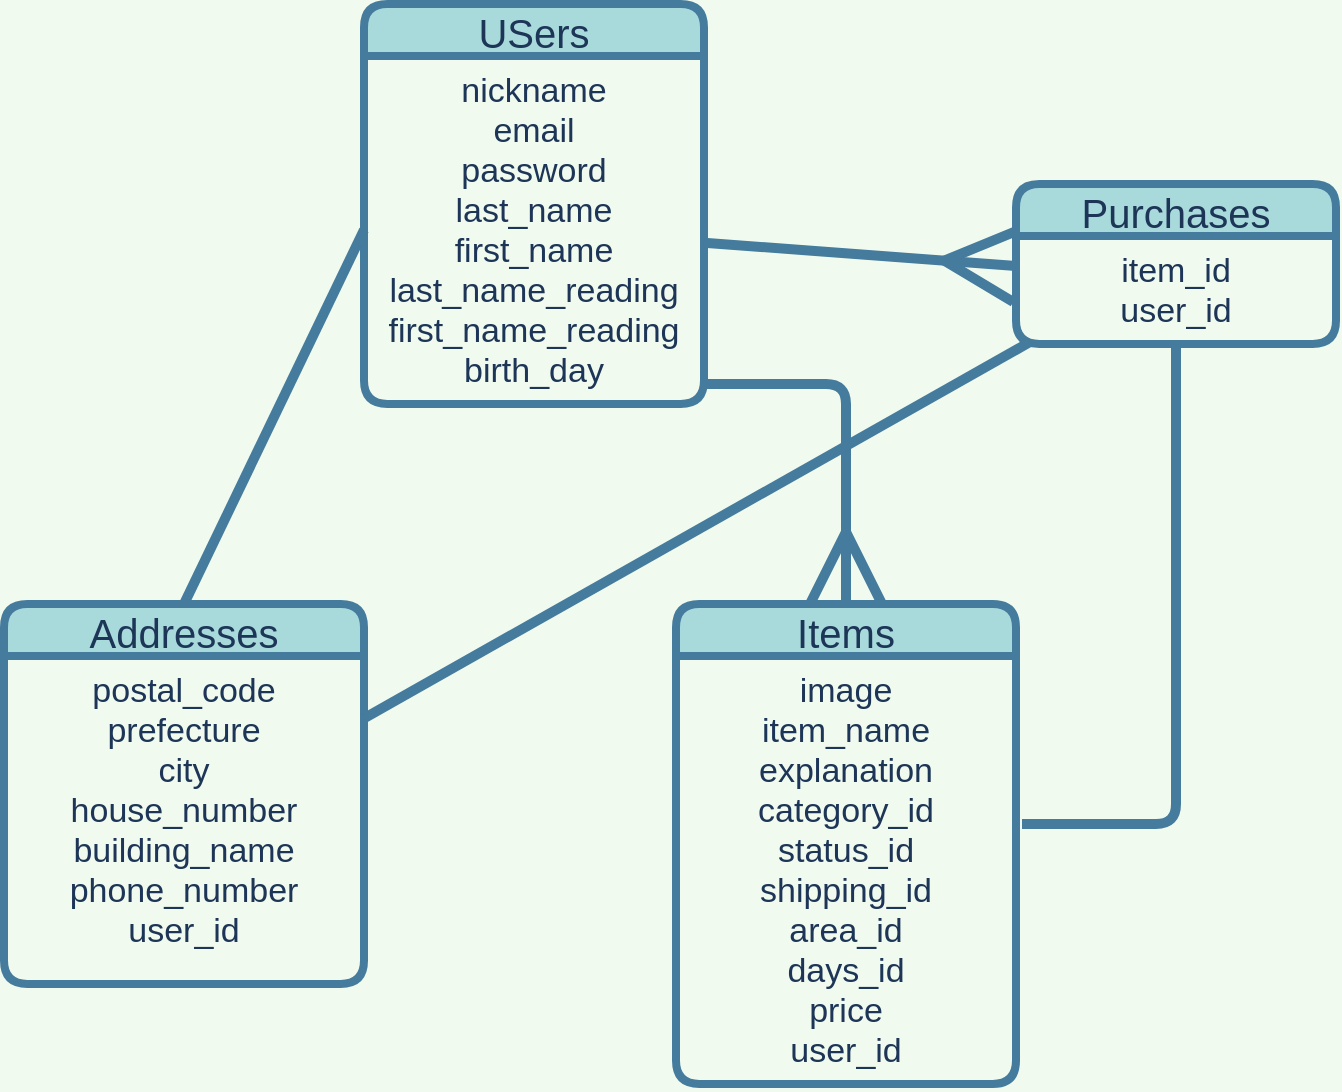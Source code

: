 <mxfile version="13.10.0" type="embed">
    <diagram id="lF-s3Sog6GxGbShrsrFU" name="ページ1">
        <mxGraphModel dx="645" dy="585" grid="1" gridSize="10" guides="1" tooltips="1" connect="1" arrows="1" fold="1" page="1" pageScale="1" pageWidth="827" pageHeight="1169" background="#F1FAEE" math="0" shadow="0">
            <root>
                <mxCell id="0"/>
                <mxCell id="1" parent="0"/>
                <mxCell id="20" value="USers" style="swimlane;fontStyle=0;childLayout=stackLayout;horizontal=1;startSize=26;horizontalStack=0;resizeParent=1;resizeParentMax=0;resizeLast=0;collapsible=1;marginBottom=0;align=center;fontSize=20;labelBackgroundColor=none;fillColor=#A8DADC;fontColor=#1D3557;strokeWidth=4;strokeColor=#457B9D;rounded=1;" vertex="1" parent="1">
                    <mxGeometry x="244" y="20" width="170" height="200" as="geometry"/>
                </mxCell>
                <mxCell id="21" value="nickname&#10;email&#10;password&#10;last_name&#10;first_name&#10;last_name_reading&#10;first_name_reading&#10;birth_day&#10;" style="text;strokeColor=none;fillColor=none;spacingLeft=4;spacingRight=4;overflow=hidden;rotatable=0;points=[[0,0.5],[1,0.5]];portConstraint=eastwest;fontSize=17;align=center;fontColor=#1D3557;rounded=1;" vertex="1" parent="20">
                    <mxGeometry y="26" width="170" height="174" as="geometry"/>
                </mxCell>
                <mxCell id="28" value="Items" style="swimlane;fontStyle=0;childLayout=stackLayout;horizontal=1;startSize=26;horizontalStack=0;resizeParent=1;resizeParentMax=0;resizeLast=0;collapsible=1;marginBottom=0;align=center;fontSize=20;labelBackgroundColor=none;strokeWidth=4;fillColor=#A8DADC;fontColor=#1D3557;strokeColor=#457B9D;rounded=1;" vertex="1" parent="1">
                    <mxGeometry x="400" y="320" width="170" height="240" as="geometry"/>
                </mxCell>
                <mxCell id="31" value="image&#10;item_name&#10;explanation&#10;category_id&#10;status_id&#10;shipping_id&#10;area_id&#10;days_id&#10;price&#10;user_id" style="text;strokeColor=none;fillColor=none;spacingLeft=4;spacingRight=4;overflow=hidden;rotatable=0;points=[[0,0.5],[1,0.5]];portConstraint=eastwest;fontSize=17;align=center;fontColor=#1D3557;rounded=1;" vertex="1" parent="28">
                    <mxGeometry y="26" width="170" height="214" as="geometry"/>
                </mxCell>
                <mxCell id="32" value="Addresses" style="swimlane;fontStyle=0;childLayout=stackLayout;horizontal=1;startSize=26;horizontalStack=0;resizeParent=1;resizeParentMax=0;resizeLast=0;collapsible=1;marginBottom=0;align=center;fontSize=20;labelBackgroundColor=none;strokeWidth=4;fillColor=#A8DADC;fontColor=#1D3557;strokeColor=#457B9D;rounded=1;" vertex="1" parent="1">
                    <mxGeometry x="64" y="320" width="180" height="190" as="geometry"/>
                </mxCell>
                <mxCell id="35" value="postal_code&#10;prefecture&#10;city&#10;house_number&#10;building_name&#10;phone_number&#10;user_id" style="text;strokeColor=none;fillColor=none;spacingLeft=4;spacingRight=4;overflow=hidden;rotatable=0;points=[[0,0.5],[1,0.5]];portConstraint=eastwest;fontSize=17;align=center;fontColor=#1D3557;rounded=1;" vertex="1" parent="32">
                    <mxGeometry y="26" width="180" height="164" as="geometry"/>
                </mxCell>
                <mxCell id="40" value="Purchases" style="swimlane;fontStyle=0;childLayout=stackLayout;horizontal=1;startSize=26;horizontalStack=0;resizeParent=1;resizeParentMax=0;resizeLast=0;collapsible=1;marginBottom=0;align=center;fontSize=20;labelBackgroundColor=none;strokeWidth=4;fillColor=#A8DADC;fontColor=#1D3557;strokeColor=#457B9D;rounded=1;" vertex="1" parent="1">
                    <mxGeometry x="570" y="110" width="160" height="80" as="geometry"/>
                </mxCell>
                <mxCell id="55" style="edgeStyle=none;orthogonalLoop=1;jettySize=auto;html=1;entryX=0;entryY=0.278;entryDx=0;entryDy=0;entryPerimeter=0;endSize=30;strokeWidth=5;fontSize=20;endArrow=ERmany;endFill=0;strokeColor=#457B9D;fontColor=#1D3557;labelBackgroundColor=#F1FAEE;" edge="1" parent="1" source="21" target="43">
                    <mxGeometry relative="1" as="geometry"/>
                </mxCell>
                <mxCell id="56" style="edgeStyle=none;orthogonalLoop=1;jettySize=auto;html=1;endArrow=none;endFill=0;endSize=20;strokeWidth=5;fontSize=20;strokeColor=#457B9D;fontColor=#1D3557;labelBackgroundColor=#F1FAEE;" edge="1" parent="1" source="43">
                    <mxGeometry relative="1" as="geometry">
                        <mxPoint x="573" y="430" as="targetPoint"/>
                        <Array as="points">
                            <mxPoint x="650" y="430"/>
                        </Array>
                    </mxGeometry>
                </mxCell>
                <mxCell id="43" value="item_id&#10;user_id&#10;" style="text;strokeColor=none;fillColor=none;spacingLeft=4;spacingRight=4;overflow=hidden;rotatable=0;points=[[0,0.5],[1,0.5]];portConstraint=eastwest;fontSize=17;align=center;fontColor=#1D3557;rounded=1;" vertex="1" parent="1">
                    <mxGeometry x="570" y="136" width="160" height="54" as="geometry"/>
                </mxCell>
                <mxCell id="57" style="edgeStyle=none;orthogonalLoop=1;jettySize=auto;html=1;exitX=0;exitY=0.5;exitDx=0;exitDy=0;entryX=0.5;entryY=0;entryDx=0;entryDy=0;endArrow=none;endFill=0;endSize=20;strokeWidth=5;fontSize=20;strokeColor=#457B9D;fontColor=#1D3557;labelBackgroundColor=#F1FAEE;" edge="1" parent="1" source="21" target="32">
                    <mxGeometry relative="1" as="geometry"/>
                </mxCell>
                <mxCell id="58" style="edgeStyle=none;orthogonalLoop=1;jettySize=auto;html=1;entryX=0.5;entryY=0;entryDx=0;entryDy=0;endArrow=ERmany;endFill=0;endSize=30;strokeWidth=5;fontSize=20;strokeColor=#457B9D;fontColor=#1D3557;labelBackgroundColor=#F1FAEE;" edge="1" parent="1" target="28">
                    <mxGeometry relative="1" as="geometry">
                        <mxPoint x="415" y="210" as="sourcePoint"/>
                        <Array as="points">
                            <mxPoint x="485" y="210"/>
                        </Array>
                    </mxGeometry>
                </mxCell>
                <mxCell id="60" style="edgeStyle=none;orthogonalLoop=1;jettySize=auto;html=1;entryX=0.044;entryY=0.981;entryDx=0;entryDy=0;endArrow=none;endFill=0;endSize=30;strokeWidth=5;fontSize=20;strokeColor=#457B9D;fontColor=#1D3557;labelBackgroundColor=#F1FAEE;entryPerimeter=0;" edge="1" parent="1" source="35" target="43">
                    <mxGeometry relative="1" as="geometry"/>
                </mxCell>
            </root>
        </mxGraphModel>
    </diagram>
</mxfile>